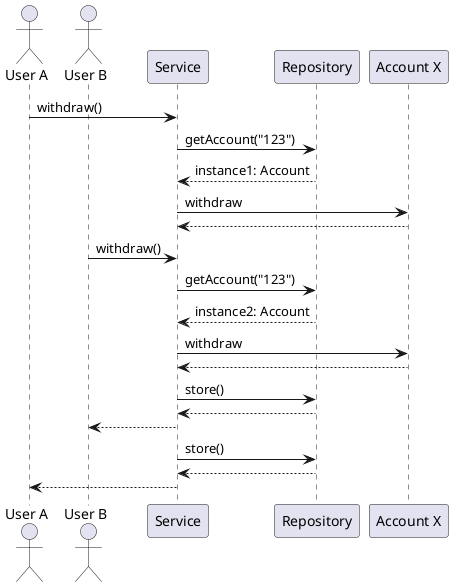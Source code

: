 @startuml

actor "User A" as U1
actor "User B" as U2
participant "Service" as S
participant "Repository" as R
participant "Account X" as A

U1 -> S: withdraw()
S -> R: getAccount("123")
S <-- R: instance1: Account
S -> A: withdraw
S <-- A:

U2 -> S: withdraw()
S -> R: getAccount("123")
S <-- R: instance2: Account
S -> A: withdraw
S <-- A:

S -> R: store()
S <-- R
U2 <-- S:

S -> R: store()
S <-- R:
U1 <-- S:

@enduml